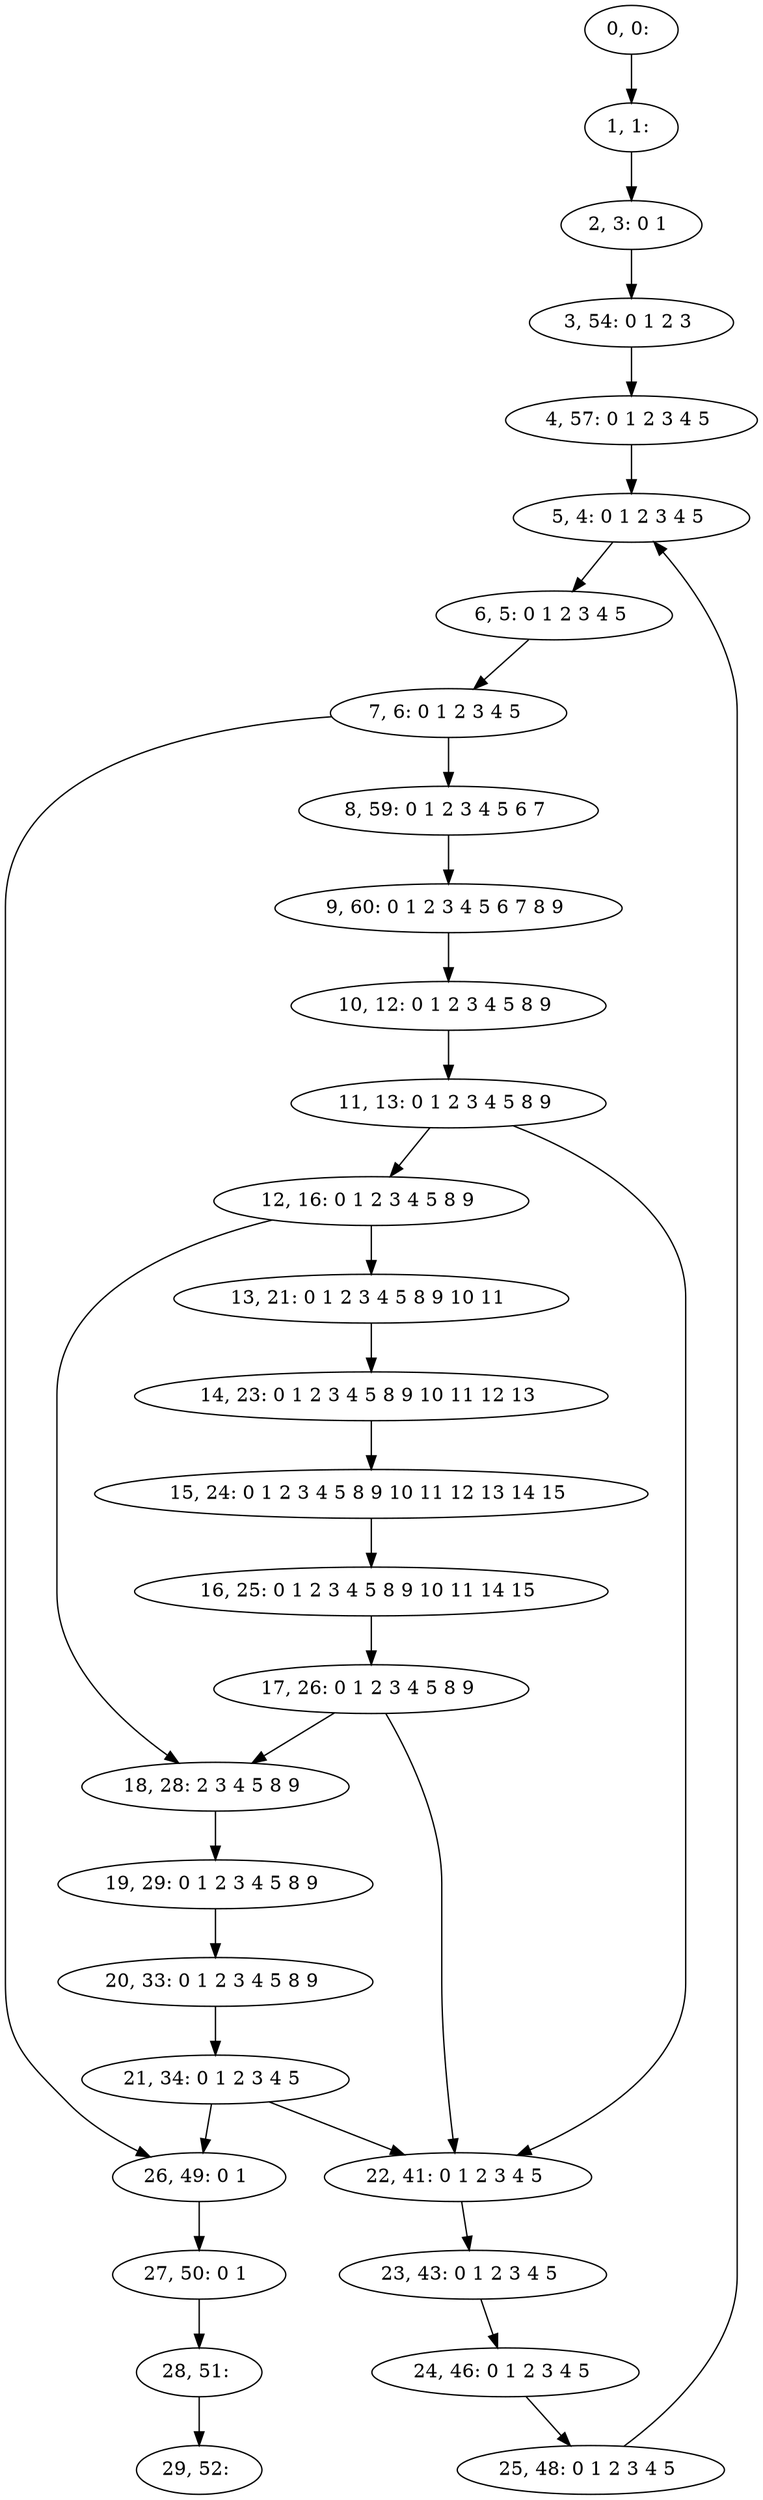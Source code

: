 digraph G {
0[label="0, 0: "];
1[label="1, 1: "];
2[label="2, 3: 0 1 "];
3[label="3, 54: 0 1 2 3 "];
4[label="4, 57: 0 1 2 3 4 5 "];
5[label="5, 4: 0 1 2 3 4 5 "];
6[label="6, 5: 0 1 2 3 4 5 "];
7[label="7, 6: 0 1 2 3 4 5 "];
8[label="8, 59: 0 1 2 3 4 5 6 7 "];
9[label="9, 60: 0 1 2 3 4 5 6 7 8 9 "];
10[label="10, 12: 0 1 2 3 4 5 8 9 "];
11[label="11, 13: 0 1 2 3 4 5 8 9 "];
12[label="12, 16: 0 1 2 3 4 5 8 9 "];
13[label="13, 21: 0 1 2 3 4 5 8 9 10 11 "];
14[label="14, 23: 0 1 2 3 4 5 8 9 10 11 12 13 "];
15[label="15, 24: 0 1 2 3 4 5 8 9 10 11 12 13 14 15 "];
16[label="16, 25: 0 1 2 3 4 5 8 9 10 11 14 15 "];
17[label="17, 26: 0 1 2 3 4 5 8 9 "];
18[label="18, 28: 2 3 4 5 8 9 "];
19[label="19, 29: 0 1 2 3 4 5 8 9 "];
20[label="20, 33: 0 1 2 3 4 5 8 9 "];
21[label="21, 34: 0 1 2 3 4 5 "];
22[label="22, 41: 0 1 2 3 4 5 "];
23[label="23, 43: 0 1 2 3 4 5 "];
24[label="24, 46: 0 1 2 3 4 5 "];
25[label="25, 48: 0 1 2 3 4 5 "];
26[label="26, 49: 0 1 "];
27[label="27, 50: 0 1 "];
28[label="28, 51: "];
29[label="29, 52: "];
0->1 ;
1->2 ;
2->3 ;
3->4 ;
4->5 ;
5->6 ;
6->7 ;
7->8 ;
7->26 ;
8->9 ;
9->10 ;
10->11 ;
11->12 ;
11->22 ;
12->13 ;
12->18 ;
13->14 ;
14->15 ;
15->16 ;
16->17 ;
17->18 ;
17->22 ;
18->19 ;
19->20 ;
20->21 ;
21->22 ;
21->26 ;
22->23 ;
23->24 ;
24->25 ;
25->5 ;
26->27 ;
27->28 ;
28->29 ;
}
